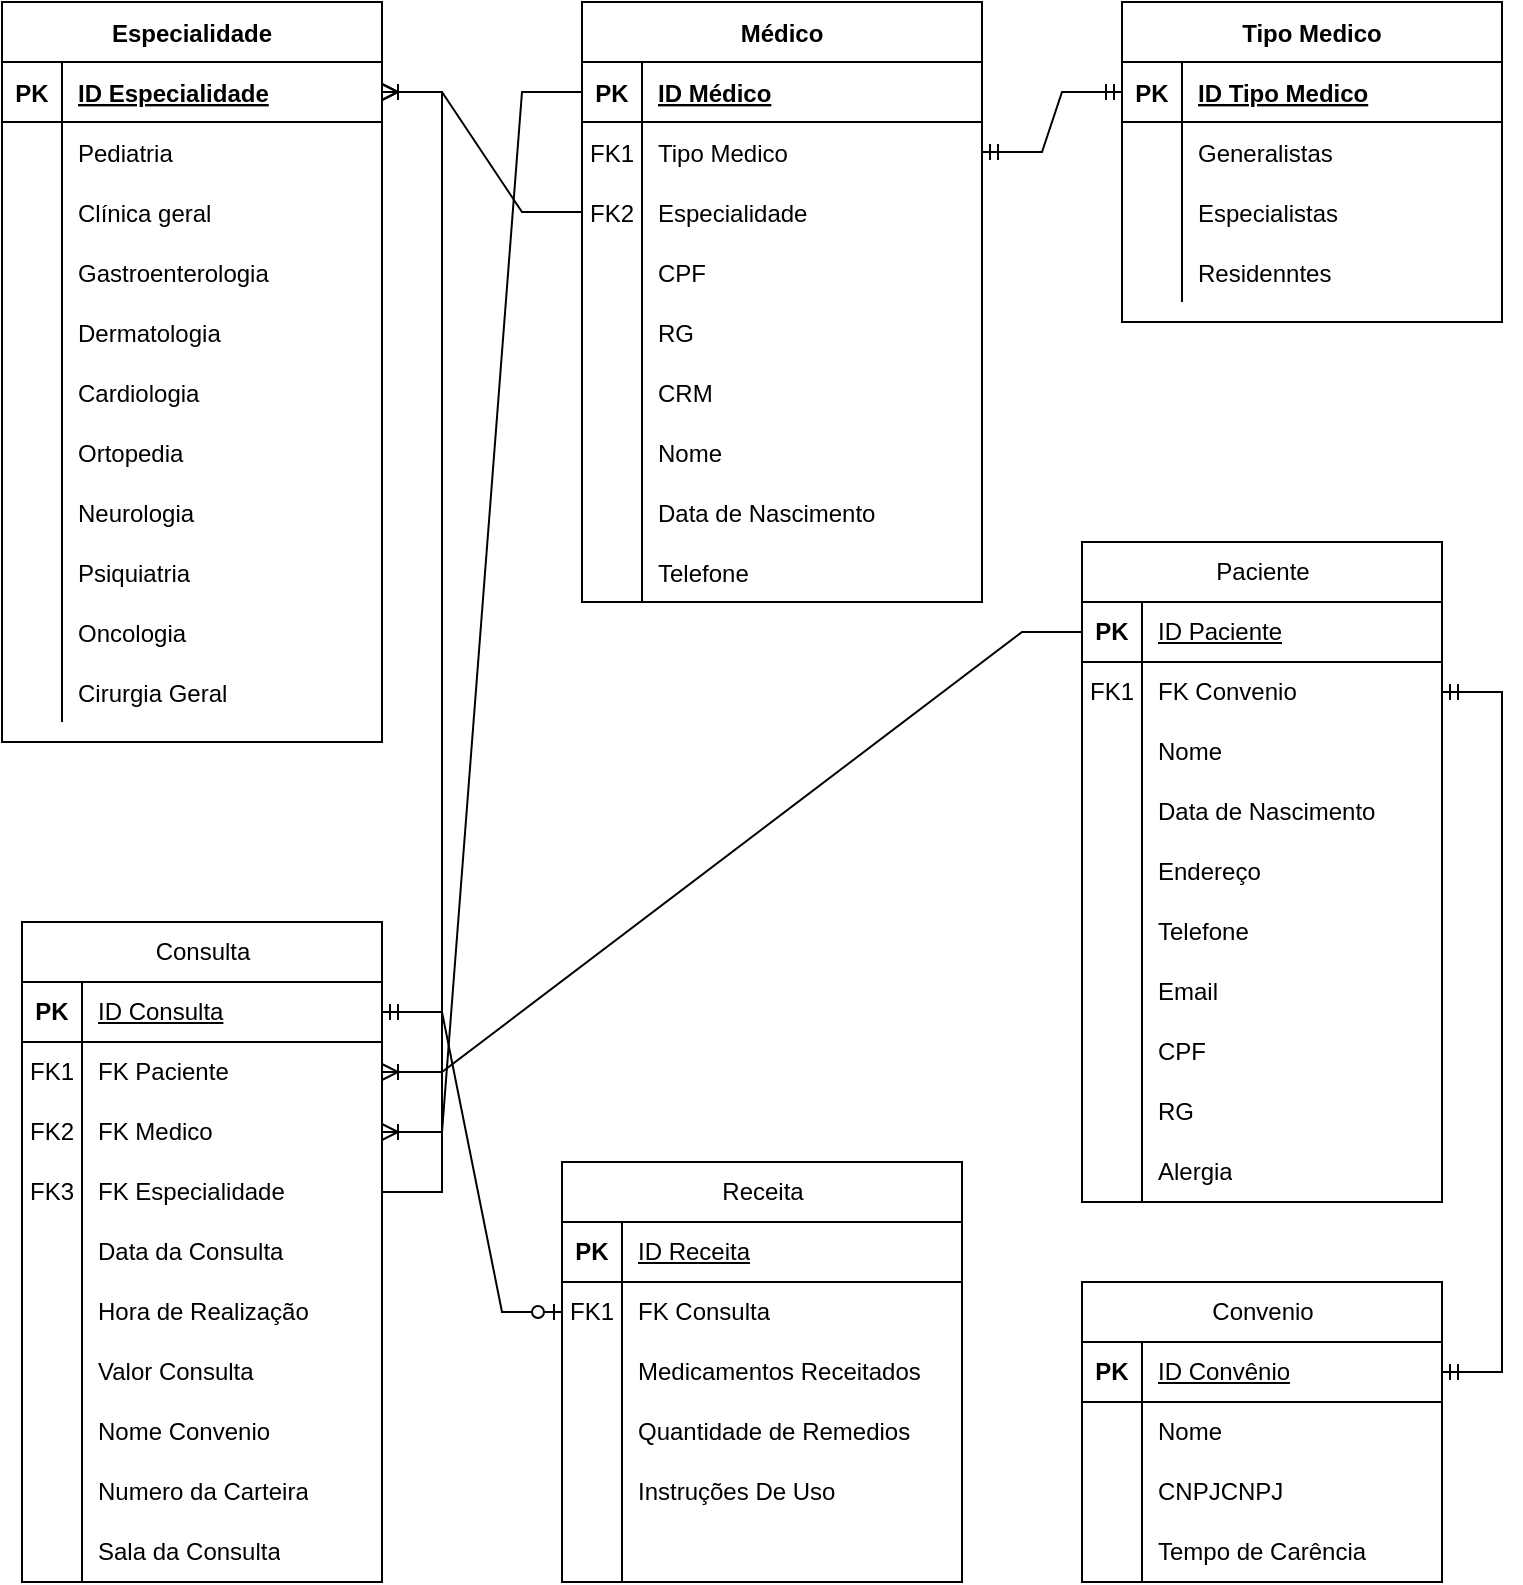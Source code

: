 <mxfile version="26.2.14">
  <diagram id="C5RBs43oDa-KdzZeNtuy" name="Page-1">
    <mxGraphModel dx="1154" dy="663" grid="1" gridSize="10" guides="1" tooltips="1" connect="1" arrows="1" fold="1" page="1" pageScale="1" pageWidth="827" pageHeight="1169" math="0" shadow="0">
      <root>
        <mxCell id="WIyWlLk6GJQsqaUBKTNV-0" />
        <mxCell id="WIyWlLk6GJQsqaUBKTNV-1" parent="WIyWlLk6GJQsqaUBKTNV-0" />
        <mxCell id="Ph6N5dl1BvDgGOgvEQ7s-32" value="Médico" style="shape=table;startSize=30;container=1;collapsible=1;childLayout=tableLayout;fixedRows=1;rowLines=0;fontStyle=1;align=center;resizeLast=1;" vertex="1" parent="WIyWlLk6GJQsqaUBKTNV-1">
          <mxGeometry x="329" y="120" width="200" height="300" as="geometry" />
        </mxCell>
        <mxCell id="Ph6N5dl1BvDgGOgvEQ7s-33" value="" style="shape=partialRectangle;collapsible=0;dropTarget=0;pointerEvents=0;fillColor=none;points=[[0,0.5],[1,0.5]];portConstraint=eastwest;top=0;left=0;right=0;bottom=1;" vertex="1" parent="Ph6N5dl1BvDgGOgvEQ7s-32">
          <mxGeometry y="30" width="200" height="30" as="geometry" />
        </mxCell>
        <mxCell id="Ph6N5dl1BvDgGOgvEQ7s-34" value="PK" style="shape=partialRectangle;overflow=hidden;connectable=0;fillColor=none;top=0;left=0;bottom=0;right=0;fontStyle=1;" vertex="1" parent="Ph6N5dl1BvDgGOgvEQ7s-33">
          <mxGeometry width="30" height="30" as="geometry">
            <mxRectangle width="30" height="30" as="alternateBounds" />
          </mxGeometry>
        </mxCell>
        <mxCell id="Ph6N5dl1BvDgGOgvEQ7s-35" value="ID Médico" style="shape=partialRectangle;overflow=hidden;connectable=0;fillColor=none;top=0;left=0;bottom=0;right=0;align=left;spacingLeft=6;fontStyle=5;" vertex="1" parent="Ph6N5dl1BvDgGOgvEQ7s-33">
          <mxGeometry x="30" width="170" height="30" as="geometry">
            <mxRectangle width="170" height="30" as="alternateBounds" />
          </mxGeometry>
        </mxCell>
        <mxCell id="Ph6N5dl1BvDgGOgvEQ7s-36" value="" style="shape=partialRectangle;collapsible=0;dropTarget=0;pointerEvents=0;fillColor=none;points=[[0,0.5],[1,0.5]];portConstraint=eastwest;top=0;left=0;right=0;bottom=0;" vertex="1" parent="Ph6N5dl1BvDgGOgvEQ7s-32">
          <mxGeometry y="60" width="200" height="30" as="geometry" />
        </mxCell>
        <mxCell id="Ph6N5dl1BvDgGOgvEQ7s-37" value="FK1" style="shape=partialRectangle;overflow=hidden;connectable=0;fillColor=none;top=0;left=0;bottom=0;right=0;" vertex="1" parent="Ph6N5dl1BvDgGOgvEQ7s-36">
          <mxGeometry width="30" height="30" as="geometry">
            <mxRectangle width="30" height="30" as="alternateBounds" />
          </mxGeometry>
        </mxCell>
        <mxCell id="Ph6N5dl1BvDgGOgvEQ7s-38" value="Tipo Medico" style="shape=partialRectangle;overflow=hidden;connectable=0;fillColor=none;top=0;left=0;bottom=0;right=0;align=left;spacingLeft=6;" vertex="1" parent="Ph6N5dl1BvDgGOgvEQ7s-36">
          <mxGeometry x="30" width="170" height="30" as="geometry">
            <mxRectangle width="170" height="30" as="alternateBounds" />
          </mxGeometry>
        </mxCell>
        <mxCell id="Ph6N5dl1BvDgGOgvEQ7s-39" value="" style="shape=partialRectangle;collapsible=0;dropTarget=0;pointerEvents=0;fillColor=none;points=[[0,0.5],[1,0.5]];portConstraint=eastwest;top=0;left=0;right=0;bottom=0;" vertex="1" parent="Ph6N5dl1BvDgGOgvEQ7s-32">
          <mxGeometry y="90" width="200" height="30" as="geometry" />
        </mxCell>
        <mxCell id="Ph6N5dl1BvDgGOgvEQ7s-40" value="FK2" style="shape=partialRectangle;overflow=hidden;connectable=0;fillColor=none;top=0;left=0;bottom=0;right=0;" vertex="1" parent="Ph6N5dl1BvDgGOgvEQ7s-39">
          <mxGeometry width="30" height="30" as="geometry">
            <mxRectangle width="30" height="30" as="alternateBounds" />
          </mxGeometry>
        </mxCell>
        <mxCell id="Ph6N5dl1BvDgGOgvEQ7s-41" value="Especialidade" style="shape=partialRectangle;overflow=hidden;connectable=0;fillColor=none;top=0;left=0;bottom=0;right=0;align=left;spacingLeft=6;" vertex="1" parent="Ph6N5dl1BvDgGOgvEQ7s-39">
          <mxGeometry x="30" width="170" height="30" as="geometry">
            <mxRectangle width="170" height="30" as="alternateBounds" />
          </mxGeometry>
        </mxCell>
        <mxCell id="Ph6N5dl1BvDgGOgvEQ7s-42" style="shape=partialRectangle;collapsible=0;dropTarget=0;pointerEvents=0;fillColor=none;points=[[0,0.5],[1,0.5]];portConstraint=eastwest;top=0;left=0;right=0;bottom=0;" vertex="1" parent="Ph6N5dl1BvDgGOgvEQ7s-32">
          <mxGeometry y="120" width="200" height="30" as="geometry" />
        </mxCell>
        <mxCell id="Ph6N5dl1BvDgGOgvEQ7s-43" style="shape=partialRectangle;overflow=hidden;connectable=0;fillColor=none;top=0;left=0;bottom=0;right=0;" vertex="1" parent="Ph6N5dl1BvDgGOgvEQ7s-42">
          <mxGeometry width="30" height="30" as="geometry">
            <mxRectangle width="30" height="30" as="alternateBounds" />
          </mxGeometry>
        </mxCell>
        <mxCell id="Ph6N5dl1BvDgGOgvEQ7s-44" value="CPF" style="shape=partialRectangle;overflow=hidden;connectable=0;fillColor=none;top=0;left=0;bottom=0;right=0;align=left;spacingLeft=6;" vertex="1" parent="Ph6N5dl1BvDgGOgvEQ7s-42">
          <mxGeometry x="30" width="170" height="30" as="geometry">
            <mxRectangle width="170" height="30" as="alternateBounds" />
          </mxGeometry>
        </mxCell>
        <mxCell id="Ph6N5dl1BvDgGOgvEQ7s-45" style="shape=partialRectangle;collapsible=0;dropTarget=0;pointerEvents=0;fillColor=none;points=[[0,0.5],[1,0.5]];portConstraint=eastwest;top=0;left=0;right=0;bottom=0;" vertex="1" parent="Ph6N5dl1BvDgGOgvEQ7s-32">
          <mxGeometry y="150" width="200" height="30" as="geometry" />
        </mxCell>
        <mxCell id="Ph6N5dl1BvDgGOgvEQ7s-46" style="shape=partialRectangle;overflow=hidden;connectable=0;fillColor=none;top=0;left=0;bottom=0;right=0;" vertex="1" parent="Ph6N5dl1BvDgGOgvEQ7s-45">
          <mxGeometry width="30" height="30" as="geometry">
            <mxRectangle width="30" height="30" as="alternateBounds" />
          </mxGeometry>
        </mxCell>
        <mxCell id="Ph6N5dl1BvDgGOgvEQ7s-47" value="RG" style="shape=partialRectangle;overflow=hidden;connectable=0;fillColor=none;top=0;left=0;bottom=0;right=0;align=left;spacingLeft=6;" vertex="1" parent="Ph6N5dl1BvDgGOgvEQ7s-45">
          <mxGeometry x="30" width="170" height="30" as="geometry">
            <mxRectangle width="170" height="30" as="alternateBounds" />
          </mxGeometry>
        </mxCell>
        <mxCell id="Ph6N5dl1BvDgGOgvEQ7s-48" style="shape=partialRectangle;collapsible=0;dropTarget=0;pointerEvents=0;fillColor=none;points=[[0,0.5],[1,0.5]];portConstraint=eastwest;top=0;left=0;right=0;bottom=0;" vertex="1" parent="Ph6N5dl1BvDgGOgvEQ7s-32">
          <mxGeometry y="180" width="200" height="30" as="geometry" />
        </mxCell>
        <mxCell id="Ph6N5dl1BvDgGOgvEQ7s-49" style="shape=partialRectangle;overflow=hidden;connectable=0;fillColor=none;top=0;left=0;bottom=0;right=0;" vertex="1" parent="Ph6N5dl1BvDgGOgvEQ7s-48">
          <mxGeometry width="30" height="30" as="geometry">
            <mxRectangle width="30" height="30" as="alternateBounds" />
          </mxGeometry>
        </mxCell>
        <mxCell id="Ph6N5dl1BvDgGOgvEQ7s-50" value="CRM" style="shape=partialRectangle;overflow=hidden;connectable=0;fillColor=none;top=0;left=0;bottom=0;right=0;align=left;spacingLeft=6;" vertex="1" parent="Ph6N5dl1BvDgGOgvEQ7s-48">
          <mxGeometry x="30" width="170" height="30" as="geometry">
            <mxRectangle width="170" height="30" as="alternateBounds" />
          </mxGeometry>
        </mxCell>
        <mxCell id="Ph6N5dl1BvDgGOgvEQ7s-51" style="shape=partialRectangle;collapsible=0;dropTarget=0;pointerEvents=0;fillColor=none;points=[[0,0.5],[1,0.5]];portConstraint=eastwest;top=0;left=0;right=0;bottom=0;" vertex="1" parent="Ph6N5dl1BvDgGOgvEQ7s-32">
          <mxGeometry y="210" width="200" height="30" as="geometry" />
        </mxCell>
        <mxCell id="Ph6N5dl1BvDgGOgvEQ7s-52" style="shape=partialRectangle;overflow=hidden;connectable=0;fillColor=none;top=0;left=0;bottom=0;right=0;" vertex="1" parent="Ph6N5dl1BvDgGOgvEQ7s-51">
          <mxGeometry width="30" height="30" as="geometry">
            <mxRectangle width="30" height="30" as="alternateBounds" />
          </mxGeometry>
        </mxCell>
        <mxCell id="Ph6N5dl1BvDgGOgvEQ7s-53" value="Nome" style="shape=partialRectangle;overflow=hidden;connectable=0;fillColor=none;top=0;left=0;bottom=0;right=0;align=left;spacingLeft=6;" vertex="1" parent="Ph6N5dl1BvDgGOgvEQ7s-51">
          <mxGeometry x="30" width="170" height="30" as="geometry">
            <mxRectangle width="170" height="30" as="alternateBounds" />
          </mxGeometry>
        </mxCell>
        <mxCell id="Ph6N5dl1BvDgGOgvEQ7s-54" style="shape=partialRectangle;collapsible=0;dropTarget=0;pointerEvents=0;fillColor=none;points=[[0,0.5],[1,0.5]];portConstraint=eastwest;top=0;left=0;right=0;bottom=0;" vertex="1" parent="Ph6N5dl1BvDgGOgvEQ7s-32">
          <mxGeometry y="240" width="200" height="30" as="geometry" />
        </mxCell>
        <mxCell id="Ph6N5dl1BvDgGOgvEQ7s-55" style="shape=partialRectangle;overflow=hidden;connectable=0;fillColor=none;top=0;left=0;bottom=0;right=0;" vertex="1" parent="Ph6N5dl1BvDgGOgvEQ7s-54">
          <mxGeometry width="30" height="30" as="geometry">
            <mxRectangle width="30" height="30" as="alternateBounds" />
          </mxGeometry>
        </mxCell>
        <mxCell id="Ph6N5dl1BvDgGOgvEQ7s-56" value="Data de Nascimento" style="shape=partialRectangle;overflow=hidden;connectable=0;fillColor=none;top=0;left=0;bottom=0;right=0;align=left;spacingLeft=6;" vertex="1" parent="Ph6N5dl1BvDgGOgvEQ7s-54">
          <mxGeometry x="30" width="170" height="30" as="geometry">
            <mxRectangle width="170" height="30" as="alternateBounds" />
          </mxGeometry>
        </mxCell>
        <mxCell id="Ph6N5dl1BvDgGOgvEQ7s-57" style="shape=partialRectangle;collapsible=0;dropTarget=0;pointerEvents=0;fillColor=none;points=[[0,0.5],[1,0.5]];portConstraint=eastwest;top=0;left=0;right=0;bottom=0;" vertex="1" parent="Ph6N5dl1BvDgGOgvEQ7s-32">
          <mxGeometry y="270" width="200" height="30" as="geometry" />
        </mxCell>
        <mxCell id="Ph6N5dl1BvDgGOgvEQ7s-58" style="shape=partialRectangle;overflow=hidden;connectable=0;fillColor=none;top=0;left=0;bottom=0;right=0;" vertex="1" parent="Ph6N5dl1BvDgGOgvEQ7s-57">
          <mxGeometry width="30" height="30" as="geometry">
            <mxRectangle width="30" height="30" as="alternateBounds" />
          </mxGeometry>
        </mxCell>
        <mxCell id="Ph6N5dl1BvDgGOgvEQ7s-59" value="Telefone" style="shape=partialRectangle;overflow=hidden;connectable=0;fillColor=none;top=0;left=0;bottom=0;right=0;align=left;spacingLeft=6;" vertex="1" parent="Ph6N5dl1BvDgGOgvEQ7s-57">
          <mxGeometry x="30" width="170" height="30" as="geometry">
            <mxRectangle width="170" height="30" as="alternateBounds" />
          </mxGeometry>
        </mxCell>
        <mxCell id="Ph6N5dl1BvDgGOgvEQ7s-60" value="Tipo Medico" style="shape=table;startSize=30;container=1;collapsible=1;childLayout=tableLayout;fixedRows=1;rowLines=0;fontStyle=1;align=center;resizeLast=1;" vertex="1" parent="WIyWlLk6GJQsqaUBKTNV-1">
          <mxGeometry x="599" y="120" width="190" height="160" as="geometry" />
        </mxCell>
        <mxCell id="Ph6N5dl1BvDgGOgvEQ7s-61" value="" style="shape=partialRectangle;collapsible=0;dropTarget=0;pointerEvents=0;fillColor=none;points=[[0,0.5],[1,0.5]];portConstraint=eastwest;top=0;left=0;right=0;bottom=1;" vertex="1" parent="Ph6N5dl1BvDgGOgvEQ7s-60">
          <mxGeometry y="30" width="190" height="30" as="geometry" />
        </mxCell>
        <mxCell id="Ph6N5dl1BvDgGOgvEQ7s-62" value="PK" style="shape=partialRectangle;overflow=hidden;connectable=0;fillColor=none;top=0;left=0;bottom=0;right=0;fontStyle=1;" vertex="1" parent="Ph6N5dl1BvDgGOgvEQ7s-61">
          <mxGeometry width="30" height="30" as="geometry">
            <mxRectangle width="30" height="30" as="alternateBounds" />
          </mxGeometry>
        </mxCell>
        <mxCell id="Ph6N5dl1BvDgGOgvEQ7s-63" value="ID Tipo Medico" style="shape=partialRectangle;overflow=hidden;connectable=0;fillColor=none;top=0;left=0;bottom=0;right=0;align=left;spacingLeft=6;fontStyle=5;" vertex="1" parent="Ph6N5dl1BvDgGOgvEQ7s-61">
          <mxGeometry x="30" width="160" height="30" as="geometry">
            <mxRectangle width="160" height="30" as="alternateBounds" />
          </mxGeometry>
        </mxCell>
        <mxCell id="Ph6N5dl1BvDgGOgvEQ7s-64" value="" style="shape=partialRectangle;collapsible=0;dropTarget=0;pointerEvents=0;fillColor=none;points=[[0,0.5],[1,0.5]];portConstraint=eastwest;top=0;left=0;right=0;bottom=0;" vertex="1" parent="Ph6N5dl1BvDgGOgvEQ7s-60">
          <mxGeometry y="60" width="190" height="30" as="geometry" />
        </mxCell>
        <mxCell id="Ph6N5dl1BvDgGOgvEQ7s-65" value="" style="shape=partialRectangle;overflow=hidden;connectable=0;fillColor=none;top=0;left=0;bottom=0;right=0;" vertex="1" parent="Ph6N5dl1BvDgGOgvEQ7s-64">
          <mxGeometry width="30" height="30" as="geometry">
            <mxRectangle width="30" height="30" as="alternateBounds" />
          </mxGeometry>
        </mxCell>
        <mxCell id="Ph6N5dl1BvDgGOgvEQ7s-66" value="Generalistas" style="shape=partialRectangle;overflow=hidden;connectable=0;fillColor=none;top=0;left=0;bottom=0;right=0;align=left;spacingLeft=6;" vertex="1" parent="Ph6N5dl1BvDgGOgvEQ7s-64">
          <mxGeometry x="30" width="160" height="30" as="geometry">
            <mxRectangle width="160" height="30" as="alternateBounds" />
          </mxGeometry>
        </mxCell>
        <mxCell id="Ph6N5dl1BvDgGOgvEQ7s-67" value="" style="shape=partialRectangle;collapsible=0;dropTarget=0;pointerEvents=0;fillColor=none;points=[[0,0.5],[1,0.5]];portConstraint=eastwest;top=0;left=0;right=0;bottom=0;" vertex="1" parent="Ph6N5dl1BvDgGOgvEQ7s-60">
          <mxGeometry y="90" width="190" height="30" as="geometry" />
        </mxCell>
        <mxCell id="Ph6N5dl1BvDgGOgvEQ7s-68" value="" style="shape=partialRectangle;overflow=hidden;connectable=0;fillColor=none;top=0;left=0;bottom=0;right=0;" vertex="1" parent="Ph6N5dl1BvDgGOgvEQ7s-67">
          <mxGeometry width="30" height="30" as="geometry">
            <mxRectangle width="30" height="30" as="alternateBounds" />
          </mxGeometry>
        </mxCell>
        <mxCell id="Ph6N5dl1BvDgGOgvEQ7s-69" value="Especialistas" style="shape=partialRectangle;overflow=hidden;connectable=0;fillColor=none;top=0;left=0;bottom=0;right=0;align=left;spacingLeft=6;" vertex="1" parent="Ph6N5dl1BvDgGOgvEQ7s-67">
          <mxGeometry x="30" width="160" height="30" as="geometry">
            <mxRectangle width="160" height="30" as="alternateBounds" />
          </mxGeometry>
        </mxCell>
        <mxCell id="Ph6N5dl1BvDgGOgvEQ7s-70" style="shape=partialRectangle;collapsible=0;dropTarget=0;pointerEvents=0;fillColor=none;points=[[0,0.5],[1,0.5]];portConstraint=eastwest;top=0;left=0;right=0;bottom=0;" vertex="1" parent="Ph6N5dl1BvDgGOgvEQ7s-60">
          <mxGeometry y="120" width="190" height="30" as="geometry" />
        </mxCell>
        <mxCell id="Ph6N5dl1BvDgGOgvEQ7s-71" style="shape=partialRectangle;overflow=hidden;connectable=0;fillColor=none;top=0;left=0;bottom=0;right=0;" vertex="1" parent="Ph6N5dl1BvDgGOgvEQ7s-70">
          <mxGeometry width="30" height="30" as="geometry">
            <mxRectangle width="30" height="30" as="alternateBounds" />
          </mxGeometry>
        </mxCell>
        <mxCell id="Ph6N5dl1BvDgGOgvEQ7s-72" value="Residenntes" style="shape=partialRectangle;overflow=hidden;connectable=0;fillColor=none;top=0;left=0;bottom=0;right=0;align=left;spacingLeft=6;" vertex="1" parent="Ph6N5dl1BvDgGOgvEQ7s-70">
          <mxGeometry x="30" width="160" height="30" as="geometry">
            <mxRectangle width="160" height="30" as="alternateBounds" />
          </mxGeometry>
        </mxCell>
        <mxCell id="Ph6N5dl1BvDgGOgvEQ7s-73" value="Especialidade" style="shape=table;startSize=30;container=1;collapsible=1;childLayout=tableLayout;fixedRows=1;rowLines=0;fontStyle=1;align=center;resizeLast=1;" vertex="1" parent="WIyWlLk6GJQsqaUBKTNV-1">
          <mxGeometry x="39" y="120" width="190" height="370" as="geometry" />
        </mxCell>
        <mxCell id="Ph6N5dl1BvDgGOgvEQ7s-74" value="" style="shape=partialRectangle;collapsible=0;dropTarget=0;pointerEvents=0;fillColor=none;points=[[0,0.5],[1,0.5]];portConstraint=eastwest;top=0;left=0;right=0;bottom=1;" vertex="1" parent="Ph6N5dl1BvDgGOgvEQ7s-73">
          <mxGeometry y="30" width="190" height="30" as="geometry" />
        </mxCell>
        <mxCell id="Ph6N5dl1BvDgGOgvEQ7s-75" value="PK" style="shape=partialRectangle;overflow=hidden;connectable=0;fillColor=none;top=0;left=0;bottom=0;right=0;fontStyle=1;" vertex="1" parent="Ph6N5dl1BvDgGOgvEQ7s-74">
          <mxGeometry width="30" height="30" as="geometry">
            <mxRectangle width="30" height="30" as="alternateBounds" />
          </mxGeometry>
        </mxCell>
        <mxCell id="Ph6N5dl1BvDgGOgvEQ7s-76" value="ID Especialidade" style="shape=partialRectangle;overflow=hidden;connectable=0;fillColor=none;top=0;left=0;bottom=0;right=0;align=left;spacingLeft=6;fontStyle=5;" vertex="1" parent="Ph6N5dl1BvDgGOgvEQ7s-74">
          <mxGeometry x="30" width="160" height="30" as="geometry">
            <mxRectangle width="160" height="30" as="alternateBounds" />
          </mxGeometry>
        </mxCell>
        <mxCell id="Ph6N5dl1BvDgGOgvEQ7s-77" value="" style="shape=partialRectangle;collapsible=0;dropTarget=0;pointerEvents=0;fillColor=none;points=[[0,0.5],[1,0.5]];portConstraint=eastwest;top=0;left=0;right=0;bottom=0;" vertex="1" parent="Ph6N5dl1BvDgGOgvEQ7s-73">
          <mxGeometry y="60" width="190" height="30" as="geometry" />
        </mxCell>
        <mxCell id="Ph6N5dl1BvDgGOgvEQ7s-78" value="" style="shape=partialRectangle;overflow=hidden;connectable=0;fillColor=none;top=0;left=0;bottom=0;right=0;" vertex="1" parent="Ph6N5dl1BvDgGOgvEQ7s-77">
          <mxGeometry width="30" height="30" as="geometry">
            <mxRectangle width="30" height="30" as="alternateBounds" />
          </mxGeometry>
        </mxCell>
        <mxCell id="Ph6N5dl1BvDgGOgvEQ7s-79" value="Pediatria" style="shape=partialRectangle;overflow=hidden;connectable=0;fillColor=none;top=0;left=0;bottom=0;right=0;align=left;spacingLeft=6;" vertex="1" parent="Ph6N5dl1BvDgGOgvEQ7s-77">
          <mxGeometry x="30" width="160" height="30" as="geometry">
            <mxRectangle width="160" height="30" as="alternateBounds" />
          </mxGeometry>
        </mxCell>
        <mxCell id="Ph6N5dl1BvDgGOgvEQ7s-80" style="shape=partialRectangle;collapsible=0;dropTarget=0;pointerEvents=0;fillColor=none;points=[[0,0.5],[1,0.5]];portConstraint=eastwest;top=0;left=0;right=0;bottom=0;" vertex="1" parent="Ph6N5dl1BvDgGOgvEQ7s-73">
          <mxGeometry y="90" width="190" height="30" as="geometry" />
        </mxCell>
        <mxCell id="Ph6N5dl1BvDgGOgvEQ7s-81" style="shape=partialRectangle;overflow=hidden;connectable=0;fillColor=none;top=0;left=0;bottom=0;right=0;" vertex="1" parent="Ph6N5dl1BvDgGOgvEQ7s-80">
          <mxGeometry width="30" height="30" as="geometry">
            <mxRectangle width="30" height="30" as="alternateBounds" />
          </mxGeometry>
        </mxCell>
        <mxCell id="Ph6N5dl1BvDgGOgvEQ7s-82" value="Clínica geral" style="shape=partialRectangle;overflow=hidden;connectable=0;fillColor=none;top=0;left=0;bottom=0;right=0;align=left;spacingLeft=6;" vertex="1" parent="Ph6N5dl1BvDgGOgvEQ7s-80">
          <mxGeometry x="30" width="160" height="30" as="geometry">
            <mxRectangle width="160" height="30" as="alternateBounds" />
          </mxGeometry>
        </mxCell>
        <mxCell id="Ph6N5dl1BvDgGOgvEQ7s-83" style="shape=partialRectangle;collapsible=0;dropTarget=0;pointerEvents=0;fillColor=none;points=[[0,0.5],[1,0.5]];portConstraint=eastwest;top=0;left=0;right=0;bottom=0;" vertex="1" parent="Ph6N5dl1BvDgGOgvEQ7s-73">
          <mxGeometry y="120" width="190" height="30" as="geometry" />
        </mxCell>
        <mxCell id="Ph6N5dl1BvDgGOgvEQ7s-84" style="shape=partialRectangle;overflow=hidden;connectable=0;fillColor=none;top=0;left=0;bottom=0;right=0;" vertex="1" parent="Ph6N5dl1BvDgGOgvEQ7s-83">
          <mxGeometry width="30" height="30" as="geometry">
            <mxRectangle width="30" height="30" as="alternateBounds" />
          </mxGeometry>
        </mxCell>
        <mxCell id="Ph6N5dl1BvDgGOgvEQ7s-85" value="Gastroenterologia" style="shape=partialRectangle;overflow=hidden;connectable=0;fillColor=none;top=0;left=0;bottom=0;right=0;align=left;spacingLeft=6;" vertex="1" parent="Ph6N5dl1BvDgGOgvEQ7s-83">
          <mxGeometry x="30" width="160" height="30" as="geometry">
            <mxRectangle width="160" height="30" as="alternateBounds" />
          </mxGeometry>
        </mxCell>
        <mxCell id="Ph6N5dl1BvDgGOgvEQ7s-86" style="shape=partialRectangle;collapsible=0;dropTarget=0;pointerEvents=0;fillColor=none;points=[[0,0.5],[1,0.5]];portConstraint=eastwest;top=0;left=0;right=0;bottom=0;" vertex="1" parent="Ph6N5dl1BvDgGOgvEQ7s-73">
          <mxGeometry y="150" width="190" height="30" as="geometry" />
        </mxCell>
        <mxCell id="Ph6N5dl1BvDgGOgvEQ7s-87" style="shape=partialRectangle;overflow=hidden;connectable=0;fillColor=none;top=0;left=0;bottom=0;right=0;" vertex="1" parent="Ph6N5dl1BvDgGOgvEQ7s-86">
          <mxGeometry width="30" height="30" as="geometry">
            <mxRectangle width="30" height="30" as="alternateBounds" />
          </mxGeometry>
        </mxCell>
        <mxCell id="Ph6N5dl1BvDgGOgvEQ7s-88" value="Dermatologia" style="shape=partialRectangle;overflow=hidden;connectable=0;fillColor=none;top=0;left=0;bottom=0;right=0;align=left;spacingLeft=6;" vertex="1" parent="Ph6N5dl1BvDgGOgvEQ7s-86">
          <mxGeometry x="30" width="160" height="30" as="geometry">
            <mxRectangle width="160" height="30" as="alternateBounds" />
          </mxGeometry>
        </mxCell>
        <mxCell id="Ph6N5dl1BvDgGOgvEQ7s-89" style="shape=partialRectangle;collapsible=0;dropTarget=0;pointerEvents=0;fillColor=none;points=[[0,0.5],[1,0.5]];portConstraint=eastwest;top=0;left=0;right=0;bottom=0;" vertex="1" parent="Ph6N5dl1BvDgGOgvEQ7s-73">
          <mxGeometry y="180" width="190" height="30" as="geometry" />
        </mxCell>
        <mxCell id="Ph6N5dl1BvDgGOgvEQ7s-90" style="shape=partialRectangle;overflow=hidden;connectable=0;fillColor=none;top=0;left=0;bottom=0;right=0;" vertex="1" parent="Ph6N5dl1BvDgGOgvEQ7s-89">
          <mxGeometry width="30" height="30" as="geometry">
            <mxRectangle width="30" height="30" as="alternateBounds" />
          </mxGeometry>
        </mxCell>
        <mxCell id="Ph6N5dl1BvDgGOgvEQ7s-91" value="Cardiologia" style="shape=partialRectangle;overflow=hidden;connectable=0;fillColor=none;top=0;left=0;bottom=0;right=0;align=left;spacingLeft=6;" vertex="1" parent="Ph6N5dl1BvDgGOgvEQ7s-89">
          <mxGeometry x="30" width="160" height="30" as="geometry">
            <mxRectangle width="160" height="30" as="alternateBounds" />
          </mxGeometry>
        </mxCell>
        <mxCell id="Ph6N5dl1BvDgGOgvEQ7s-92" style="shape=partialRectangle;collapsible=0;dropTarget=0;pointerEvents=0;fillColor=none;points=[[0,0.5],[1,0.5]];portConstraint=eastwest;top=0;left=0;right=0;bottom=0;" vertex="1" parent="Ph6N5dl1BvDgGOgvEQ7s-73">
          <mxGeometry y="210" width="190" height="30" as="geometry" />
        </mxCell>
        <mxCell id="Ph6N5dl1BvDgGOgvEQ7s-93" style="shape=partialRectangle;overflow=hidden;connectable=0;fillColor=none;top=0;left=0;bottom=0;right=0;" vertex="1" parent="Ph6N5dl1BvDgGOgvEQ7s-92">
          <mxGeometry width="30" height="30" as="geometry">
            <mxRectangle width="30" height="30" as="alternateBounds" />
          </mxGeometry>
        </mxCell>
        <mxCell id="Ph6N5dl1BvDgGOgvEQ7s-94" value="Ortopedia" style="shape=partialRectangle;overflow=hidden;connectable=0;fillColor=none;top=0;left=0;bottom=0;right=0;align=left;spacingLeft=6;" vertex="1" parent="Ph6N5dl1BvDgGOgvEQ7s-92">
          <mxGeometry x="30" width="160" height="30" as="geometry">
            <mxRectangle width="160" height="30" as="alternateBounds" />
          </mxGeometry>
        </mxCell>
        <mxCell id="Ph6N5dl1BvDgGOgvEQ7s-95" style="shape=partialRectangle;collapsible=0;dropTarget=0;pointerEvents=0;fillColor=none;points=[[0,0.5],[1,0.5]];portConstraint=eastwest;top=0;left=0;right=0;bottom=0;" vertex="1" parent="Ph6N5dl1BvDgGOgvEQ7s-73">
          <mxGeometry y="240" width="190" height="30" as="geometry" />
        </mxCell>
        <mxCell id="Ph6N5dl1BvDgGOgvEQ7s-96" style="shape=partialRectangle;overflow=hidden;connectable=0;fillColor=none;top=0;left=0;bottom=0;right=0;" vertex="1" parent="Ph6N5dl1BvDgGOgvEQ7s-95">
          <mxGeometry width="30" height="30" as="geometry">
            <mxRectangle width="30" height="30" as="alternateBounds" />
          </mxGeometry>
        </mxCell>
        <mxCell id="Ph6N5dl1BvDgGOgvEQ7s-97" value="Neurologia" style="shape=partialRectangle;overflow=hidden;connectable=0;fillColor=none;top=0;left=0;bottom=0;right=0;align=left;spacingLeft=6;" vertex="1" parent="Ph6N5dl1BvDgGOgvEQ7s-95">
          <mxGeometry x="30" width="160" height="30" as="geometry">
            <mxRectangle width="160" height="30" as="alternateBounds" />
          </mxGeometry>
        </mxCell>
        <mxCell id="Ph6N5dl1BvDgGOgvEQ7s-98" style="shape=partialRectangle;collapsible=0;dropTarget=0;pointerEvents=0;fillColor=none;points=[[0,0.5],[1,0.5]];portConstraint=eastwest;top=0;left=0;right=0;bottom=0;" vertex="1" parent="Ph6N5dl1BvDgGOgvEQ7s-73">
          <mxGeometry y="270" width="190" height="30" as="geometry" />
        </mxCell>
        <mxCell id="Ph6N5dl1BvDgGOgvEQ7s-99" style="shape=partialRectangle;overflow=hidden;connectable=0;fillColor=none;top=0;left=0;bottom=0;right=0;" vertex="1" parent="Ph6N5dl1BvDgGOgvEQ7s-98">
          <mxGeometry width="30" height="30" as="geometry">
            <mxRectangle width="30" height="30" as="alternateBounds" />
          </mxGeometry>
        </mxCell>
        <mxCell id="Ph6N5dl1BvDgGOgvEQ7s-100" value="Psiquiatria" style="shape=partialRectangle;overflow=hidden;connectable=0;fillColor=none;top=0;left=0;bottom=0;right=0;align=left;spacingLeft=6;" vertex="1" parent="Ph6N5dl1BvDgGOgvEQ7s-98">
          <mxGeometry x="30" width="160" height="30" as="geometry">
            <mxRectangle width="160" height="30" as="alternateBounds" />
          </mxGeometry>
        </mxCell>
        <mxCell id="Ph6N5dl1BvDgGOgvEQ7s-101" style="shape=partialRectangle;collapsible=0;dropTarget=0;pointerEvents=0;fillColor=none;points=[[0,0.5],[1,0.5]];portConstraint=eastwest;top=0;left=0;right=0;bottom=0;" vertex="1" parent="Ph6N5dl1BvDgGOgvEQ7s-73">
          <mxGeometry y="300" width="190" height="30" as="geometry" />
        </mxCell>
        <mxCell id="Ph6N5dl1BvDgGOgvEQ7s-102" style="shape=partialRectangle;overflow=hidden;connectable=0;fillColor=none;top=0;left=0;bottom=0;right=0;" vertex="1" parent="Ph6N5dl1BvDgGOgvEQ7s-101">
          <mxGeometry width="30" height="30" as="geometry">
            <mxRectangle width="30" height="30" as="alternateBounds" />
          </mxGeometry>
        </mxCell>
        <mxCell id="Ph6N5dl1BvDgGOgvEQ7s-103" value="Oncologia" style="shape=partialRectangle;overflow=hidden;connectable=0;fillColor=none;top=0;left=0;bottom=0;right=0;align=left;spacingLeft=6;" vertex="1" parent="Ph6N5dl1BvDgGOgvEQ7s-101">
          <mxGeometry x="30" width="160" height="30" as="geometry">
            <mxRectangle width="160" height="30" as="alternateBounds" />
          </mxGeometry>
        </mxCell>
        <mxCell id="Ph6N5dl1BvDgGOgvEQ7s-104" style="shape=partialRectangle;collapsible=0;dropTarget=0;pointerEvents=0;fillColor=none;points=[[0,0.5],[1,0.5]];portConstraint=eastwest;top=0;left=0;right=0;bottom=0;" vertex="1" parent="Ph6N5dl1BvDgGOgvEQ7s-73">
          <mxGeometry y="330" width="190" height="30" as="geometry" />
        </mxCell>
        <mxCell id="Ph6N5dl1BvDgGOgvEQ7s-105" style="shape=partialRectangle;overflow=hidden;connectable=0;fillColor=none;top=0;left=0;bottom=0;right=0;" vertex="1" parent="Ph6N5dl1BvDgGOgvEQ7s-104">
          <mxGeometry width="30" height="30" as="geometry">
            <mxRectangle width="30" height="30" as="alternateBounds" />
          </mxGeometry>
        </mxCell>
        <mxCell id="Ph6N5dl1BvDgGOgvEQ7s-106" value="Cirurgia Geral" style="shape=partialRectangle;overflow=hidden;connectable=0;fillColor=none;top=0;left=0;bottom=0;right=0;align=left;spacingLeft=6;" vertex="1" parent="Ph6N5dl1BvDgGOgvEQ7s-104">
          <mxGeometry x="30" width="160" height="30" as="geometry">
            <mxRectangle width="160" height="30" as="alternateBounds" />
          </mxGeometry>
        </mxCell>
        <mxCell id="Ph6N5dl1BvDgGOgvEQ7s-107" value="&lt;span style=&quot;font-weight: 400; text-wrap-mode: wrap;&quot;&gt;Paciente&lt;/span&gt;" style="shape=table;startSize=30;container=1;collapsible=1;childLayout=tableLayout;fixedRows=1;rowLines=0;fontStyle=1;align=center;resizeLast=1;html=1;" vertex="1" parent="WIyWlLk6GJQsqaUBKTNV-1">
          <mxGeometry x="579" y="390" width="180" height="330" as="geometry" />
        </mxCell>
        <mxCell id="Ph6N5dl1BvDgGOgvEQ7s-108" value="" style="shape=tableRow;horizontal=0;startSize=0;swimlaneHead=0;swimlaneBody=0;fillColor=none;collapsible=0;dropTarget=0;points=[[0,0.5],[1,0.5]];portConstraint=eastwest;top=0;left=0;right=0;bottom=1;" vertex="1" parent="Ph6N5dl1BvDgGOgvEQ7s-107">
          <mxGeometry y="30" width="180" height="30" as="geometry" />
        </mxCell>
        <mxCell id="Ph6N5dl1BvDgGOgvEQ7s-109" value="PK" style="shape=partialRectangle;connectable=0;fillColor=none;top=0;left=0;bottom=0;right=0;fontStyle=1;overflow=hidden;whiteSpace=wrap;html=1;" vertex="1" parent="Ph6N5dl1BvDgGOgvEQ7s-108">
          <mxGeometry width="30" height="30" as="geometry">
            <mxRectangle width="30" height="30" as="alternateBounds" />
          </mxGeometry>
        </mxCell>
        <mxCell id="Ph6N5dl1BvDgGOgvEQ7s-110" value="&lt;span style=&quot;font-weight: 400;&quot;&gt;ID Paciente&lt;/span&gt;" style="shape=partialRectangle;connectable=0;fillColor=none;top=0;left=0;bottom=0;right=0;align=left;spacingLeft=6;fontStyle=5;overflow=hidden;whiteSpace=wrap;html=1;" vertex="1" parent="Ph6N5dl1BvDgGOgvEQ7s-108">
          <mxGeometry x="30" width="150" height="30" as="geometry">
            <mxRectangle width="150" height="30" as="alternateBounds" />
          </mxGeometry>
        </mxCell>
        <mxCell id="Ph6N5dl1BvDgGOgvEQ7s-111" value="" style="shape=tableRow;horizontal=0;startSize=0;swimlaneHead=0;swimlaneBody=0;fillColor=none;collapsible=0;dropTarget=0;points=[[0,0.5],[1,0.5]];portConstraint=eastwest;top=0;left=0;right=0;bottom=0;" vertex="1" parent="Ph6N5dl1BvDgGOgvEQ7s-107">
          <mxGeometry y="60" width="180" height="30" as="geometry" />
        </mxCell>
        <mxCell id="Ph6N5dl1BvDgGOgvEQ7s-112" value="FK1" style="shape=partialRectangle;connectable=0;fillColor=none;top=0;left=0;bottom=0;right=0;editable=1;overflow=hidden;whiteSpace=wrap;html=1;" vertex="1" parent="Ph6N5dl1BvDgGOgvEQ7s-111">
          <mxGeometry width="30" height="30" as="geometry">
            <mxRectangle width="30" height="30" as="alternateBounds" />
          </mxGeometry>
        </mxCell>
        <mxCell id="Ph6N5dl1BvDgGOgvEQ7s-113" value="FK Convenio" style="shape=partialRectangle;connectable=0;fillColor=none;top=0;left=0;bottom=0;right=0;align=left;spacingLeft=6;overflow=hidden;whiteSpace=wrap;html=1;" vertex="1" parent="Ph6N5dl1BvDgGOgvEQ7s-111">
          <mxGeometry x="30" width="150" height="30" as="geometry">
            <mxRectangle width="150" height="30" as="alternateBounds" />
          </mxGeometry>
        </mxCell>
        <mxCell id="Ph6N5dl1BvDgGOgvEQ7s-114" value="" style="shape=tableRow;horizontal=0;startSize=0;swimlaneHead=0;swimlaneBody=0;fillColor=none;collapsible=0;dropTarget=0;points=[[0,0.5],[1,0.5]];portConstraint=eastwest;top=0;left=0;right=0;bottom=0;" vertex="1" parent="Ph6N5dl1BvDgGOgvEQ7s-107">
          <mxGeometry y="90" width="180" height="30" as="geometry" />
        </mxCell>
        <mxCell id="Ph6N5dl1BvDgGOgvEQ7s-115" value="" style="shape=partialRectangle;connectable=0;fillColor=none;top=0;left=0;bottom=0;right=0;editable=1;overflow=hidden;whiteSpace=wrap;html=1;" vertex="1" parent="Ph6N5dl1BvDgGOgvEQ7s-114">
          <mxGeometry width="30" height="30" as="geometry">
            <mxRectangle width="30" height="30" as="alternateBounds" />
          </mxGeometry>
        </mxCell>
        <mxCell id="Ph6N5dl1BvDgGOgvEQ7s-116" value="Nome" style="shape=partialRectangle;connectable=0;fillColor=none;top=0;left=0;bottom=0;right=0;align=left;spacingLeft=6;overflow=hidden;whiteSpace=wrap;html=1;" vertex="1" parent="Ph6N5dl1BvDgGOgvEQ7s-114">
          <mxGeometry x="30" width="150" height="30" as="geometry">
            <mxRectangle width="150" height="30" as="alternateBounds" />
          </mxGeometry>
        </mxCell>
        <mxCell id="Ph6N5dl1BvDgGOgvEQ7s-117" style="shape=tableRow;horizontal=0;startSize=0;swimlaneHead=0;swimlaneBody=0;fillColor=none;collapsible=0;dropTarget=0;points=[[0,0.5],[1,0.5]];portConstraint=eastwest;top=0;left=0;right=0;bottom=0;" vertex="1" parent="Ph6N5dl1BvDgGOgvEQ7s-107">
          <mxGeometry y="120" width="180" height="30" as="geometry" />
        </mxCell>
        <mxCell id="Ph6N5dl1BvDgGOgvEQ7s-118" style="shape=partialRectangle;connectable=0;fillColor=none;top=0;left=0;bottom=0;right=0;editable=1;overflow=hidden;whiteSpace=wrap;html=1;" vertex="1" parent="Ph6N5dl1BvDgGOgvEQ7s-117">
          <mxGeometry width="30" height="30" as="geometry">
            <mxRectangle width="30" height="30" as="alternateBounds" />
          </mxGeometry>
        </mxCell>
        <mxCell id="Ph6N5dl1BvDgGOgvEQ7s-119" value="Data de Nascimento" style="shape=partialRectangle;connectable=0;fillColor=none;top=0;left=0;bottom=0;right=0;align=left;spacingLeft=6;overflow=hidden;whiteSpace=wrap;html=1;" vertex="1" parent="Ph6N5dl1BvDgGOgvEQ7s-117">
          <mxGeometry x="30" width="150" height="30" as="geometry">
            <mxRectangle width="150" height="30" as="alternateBounds" />
          </mxGeometry>
        </mxCell>
        <mxCell id="Ph6N5dl1BvDgGOgvEQ7s-120" style="shape=tableRow;horizontal=0;startSize=0;swimlaneHead=0;swimlaneBody=0;fillColor=none;collapsible=0;dropTarget=0;points=[[0,0.5],[1,0.5]];portConstraint=eastwest;top=0;left=0;right=0;bottom=0;" vertex="1" parent="Ph6N5dl1BvDgGOgvEQ7s-107">
          <mxGeometry y="150" width="180" height="30" as="geometry" />
        </mxCell>
        <mxCell id="Ph6N5dl1BvDgGOgvEQ7s-121" style="shape=partialRectangle;connectable=0;fillColor=none;top=0;left=0;bottom=0;right=0;editable=1;overflow=hidden;whiteSpace=wrap;html=1;" vertex="1" parent="Ph6N5dl1BvDgGOgvEQ7s-120">
          <mxGeometry width="30" height="30" as="geometry">
            <mxRectangle width="30" height="30" as="alternateBounds" />
          </mxGeometry>
        </mxCell>
        <mxCell id="Ph6N5dl1BvDgGOgvEQ7s-122" value="Endereço" style="shape=partialRectangle;connectable=0;fillColor=none;top=0;left=0;bottom=0;right=0;align=left;spacingLeft=6;overflow=hidden;whiteSpace=wrap;html=1;" vertex="1" parent="Ph6N5dl1BvDgGOgvEQ7s-120">
          <mxGeometry x="30" width="150" height="30" as="geometry">
            <mxRectangle width="150" height="30" as="alternateBounds" />
          </mxGeometry>
        </mxCell>
        <mxCell id="Ph6N5dl1BvDgGOgvEQ7s-123" style="shape=tableRow;horizontal=0;startSize=0;swimlaneHead=0;swimlaneBody=0;fillColor=none;collapsible=0;dropTarget=0;points=[[0,0.5],[1,0.5]];portConstraint=eastwest;top=0;left=0;right=0;bottom=0;" vertex="1" parent="Ph6N5dl1BvDgGOgvEQ7s-107">
          <mxGeometry y="180" width="180" height="30" as="geometry" />
        </mxCell>
        <mxCell id="Ph6N5dl1BvDgGOgvEQ7s-124" style="shape=partialRectangle;connectable=0;fillColor=none;top=0;left=0;bottom=0;right=0;editable=1;overflow=hidden;whiteSpace=wrap;html=1;" vertex="1" parent="Ph6N5dl1BvDgGOgvEQ7s-123">
          <mxGeometry width="30" height="30" as="geometry">
            <mxRectangle width="30" height="30" as="alternateBounds" />
          </mxGeometry>
        </mxCell>
        <mxCell id="Ph6N5dl1BvDgGOgvEQ7s-125" value="Telefone" style="shape=partialRectangle;connectable=0;fillColor=none;top=0;left=0;bottom=0;right=0;align=left;spacingLeft=6;overflow=hidden;whiteSpace=wrap;html=1;" vertex="1" parent="Ph6N5dl1BvDgGOgvEQ7s-123">
          <mxGeometry x="30" width="150" height="30" as="geometry">
            <mxRectangle width="150" height="30" as="alternateBounds" />
          </mxGeometry>
        </mxCell>
        <mxCell id="Ph6N5dl1BvDgGOgvEQ7s-126" style="shape=tableRow;horizontal=0;startSize=0;swimlaneHead=0;swimlaneBody=0;fillColor=none;collapsible=0;dropTarget=0;points=[[0,0.5],[1,0.5]];portConstraint=eastwest;top=0;left=0;right=0;bottom=0;" vertex="1" parent="Ph6N5dl1BvDgGOgvEQ7s-107">
          <mxGeometry y="210" width="180" height="30" as="geometry" />
        </mxCell>
        <mxCell id="Ph6N5dl1BvDgGOgvEQ7s-127" style="shape=partialRectangle;connectable=0;fillColor=none;top=0;left=0;bottom=0;right=0;editable=1;overflow=hidden;whiteSpace=wrap;html=1;" vertex="1" parent="Ph6N5dl1BvDgGOgvEQ7s-126">
          <mxGeometry width="30" height="30" as="geometry">
            <mxRectangle width="30" height="30" as="alternateBounds" />
          </mxGeometry>
        </mxCell>
        <mxCell id="Ph6N5dl1BvDgGOgvEQ7s-128" value="Email" style="shape=partialRectangle;connectable=0;fillColor=none;top=0;left=0;bottom=0;right=0;align=left;spacingLeft=6;overflow=hidden;whiteSpace=wrap;html=1;" vertex="1" parent="Ph6N5dl1BvDgGOgvEQ7s-126">
          <mxGeometry x="30" width="150" height="30" as="geometry">
            <mxRectangle width="150" height="30" as="alternateBounds" />
          </mxGeometry>
        </mxCell>
        <mxCell id="Ph6N5dl1BvDgGOgvEQ7s-129" value="" style="shape=tableRow;horizontal=0;startSize=0;swimlaneHead=0;swimlaneBody=0;fillColor=none;collapsible=0;dropTarget=0;points=[[0,0.5],[1,0.5]];portConstraint=eastwest;top=0;left=0;right=0;bottom=0;" vertex="1" parent="Ph6N5dl1BvDgGOgvEQ7s-107">
          <mxGeometry y="240" width="180" height="30" as="geometry" />
        </mxCell>
        <mxCell id="Ph6N5dl1BvDgGOgvEQ7s-130" value="" style="shape=partialRectangle;connectable=0;fillColor=none;top=0;left=0;bottom=0;right=0;editable=1;overflow=hidden;whiteSpace=wrap;html=1;" vertex="1" parent="Ph6N5dl1BvDgGOgvEQ7s-129">
          <mxGeometry width="30" height="30" as="geometry">
            <mxRectangle width="30" height="30" as="alternateBounds" />
          </mxGeometry>
        </mxCell>
        <mxCell id="Ph6N5dl1BvDgGOgvEQ7s-131" value="CPF" style="shape=partialRectangle;connectable=0;fillColor=none;top=0;left=0;bottom=0;right=0;align=left;spacingLeft=6;overflow=hidden;whiteSpace=wrap;html=1;" vertex="1" parent="Ph6N5dl1BvDgGOgvEQ7s-129">
          <mxGeometry x="30" width="150" height="30" as="geometry">
            <mxRectangle width="150" height="30" as="alternateBounds" />
          </mxGeometry>
        </mxCell>
        <mxCell id="Ph6N5dl1BvDgGOgvEQ7s-132" style="shape=tableRow;horizontal=0;startSize=0;swimlaneHead=0;swimlaneBody=0;fillColor=none;collapsible=0;dropTarget=0;points=[[0,0.5],[1,0.5]];portConstraint=eastwest;top=0;left=0;right=0;bottom=0;" vertex="1" parent="Ph6N5dl1BvDgGOgvEQ7s-107">
          <mxGeometry y="270" width="180" height="30" as="geometry" />
        </mxCell>
        <mxCell id="Ph6N5dl1BvDgGOgvEQ7s-133" style="shape=partialRectangle;connectable=0;fillColor=none;top=0;left=0;bottom=0;right=0;editable=1;overflow=hidden;whiteSpace=wrap;html=1;" vertex="1" parent="Ph6N5dl1BvDgGOgvEQ7s-132">
          <mxGeometry width="30" height="30" as="geometry">
            <mxRectangle width="30" height="30" as="alternateBounds" />
          </mxGeometry>
        </mxCell>
        <mxCell id="Ph6N5dl1BvDgGOgvEQ7s-134" value="RG" style="shape=partialRectangle;connectable=0;fillColor=none;top=0;left=0;bottom=0;right=0;align=left;spacingLeft=6;overflow=hidden;whiteSpace=wrap;html=1;" vertex="1" parent="Ph6N5dl1BvDgGOgvEQ7s-132">
          <mxGeometry x="30" width="150" height="30" as="geometry">
            <mxRectangle width="150" height="30" as="alternateBounds" />
          </mxGeometry>
        </mxCell>
        <mxCell id="Ph6N5dl1BvDgGOgvEQ7s-135" style="shape=tableRow;horizontal=0;startSize=0;swimlaneHead=0;swimlaneBody=0;fillColor=none;collapsible=0;dropTarget=0;points=[[0,0.5],[1,0.5]];portConstraint=eastwest;top=0;left=0;right=0;bottom=0;" vertex="1" parent="Ph6N5dl1BvDgGOgvEQ7s-107">
          <mxGeometry y="300" width="180" height="30" as="geometry" />
        </mxCell>
        <mxCell id="Ph6N5dl1BvDgGOgvEQ7s-136" style="shape=partialRectangle;connectable=0;fillColor=none;top=0;left=0;bottom=0;right=0;editable=1;overflow=hidden;whiteSpace=wrap;html=1;" vertex="1" parent="Ph6N5dl1BvDgGOgvEQ7s-135">
          <mxGeometry width="30" height="30" as="geometry">
            <mxRectangle width="30" height="30" as="alternateBounds" />
          </mxGeometry>
        </mxCell>
        <mxCell id="Ph6N5dl1BvDgGOgvEQ7s-137" value="Alergia" style="shape=partialRectangle;connectable=0;fillColor=none;top=0;left=0;bottom=0;right=0;align=left;spacingLeft=6;overflow=hidden;whiteSpace=wrap;html=1;" vertex="1" parent="Ph6N5dl1BvDgGOgvEQ7s-135">
          <mxGeometry x="30" width="150" height="30" as="geometry">
            <mxRectangle width="150" height="30" as="alternateBounds" />
          </mxGeometry>
        </mxCell>
        <mxCell id="Ph6N5dl1BvDgGOgvEQ7s-138" value="&lt;span style=&quot;font-weight: 400; text-wrap-mode: wrap;&quot;&gt;Receita&lt;/span&gt;" style="shape=table;startSize=30;container=1;collapsible=1;childLayout=tableLayout;fixedRows=1;rowLines=0;fontStyle=1;align=center;resizeLast=1;html=1;" vertex="1" parent="WIyWlLk6GJQsqaUBKTNV-1">
          <mxGeometry x="319" y="700" width="200" height="210" as="geometry" />
        </mxCell>
        <mxCell id="Ph6N5dl1BvDgGOgvEQ7s-139" value="" style="shape=tableRow;horizontal=0;startSize=0;swimlaneHead=0;swimlaneBody=0;fillColor=none;collapsible=0;dropTarget=0;points=[[0,0.5],[1,0.5]];portConstraint=eastwest;top=0;left=0;right=0;bottom=1;" vertex="1" parent="Ph6N5dl1BvDgGOgvEQ7s-138">
          <mxGeometry y="30" width="200" height="30" as="geometry" />
        </mxCell>
        <mxCell id="Ph6N5dl1BvDgGOgvEQ7s-140" value="PK" style="shape=partialRectangle;connectable=0;fillColor=none;top=0;left=0;bottom=0;right=0;fontStyle=1;overflow=hidden;whiteSpace=wrap;html=1;" vertex="1" parent="Ph6N5dl1BvDgGOgvEQ7s-139">
          <mxGeometry width="30" height="30" as="geometry">
            <mxRectangle width="30" height="30" as="alternateBounds" />
          </mxGeometry>
        </mxCell>
        <mxCell id="Ph6N5dl1BvDgGOgvEQ7s-141" value="&lt;span style=&quot;font-weight: 400;&quot;&gt;ID Receita&lt;/span&gt;" style="shape=partialRectangle;connectable=0;fillColor=none;top=0;left=0;bottom=0;right=0;align=left;spacingLeft=6;fontStyle=5;overflow=hidden;whiteSpace=wrap;html=1;" vertex="1" parent="Ph6N5dl1BvDgGOgvEQ7s-139">
          <mxGeometry x="30" width="170" height="30" as="geometry">
            <mxRectangle width="170" height="30" as="alternateBounds" />
          </mxGeometry>
        </mxCell>
        <mxCell id="Ph6N5dl1BvDgGOgvEQ7s-142" value="" style="shape=tableRow;horizontal=0;startSize=0;swimlaneHead=0;swimlaneBody=0;fillColor=none;collapsible=0;dropTarget=0;points=[[0,0.5],[1,0.5]];portConstraint=eastwest;top=0;left=0;right=0;bottom=0;" vertex="1" parent="Ph6N5dl1BvDgGOgvEQ7s-138">
          <mxGeometry y="60" width="200" height="30" as="geometry" />
        </mxCell>
        <mxCell id="Ph6N5dl1BvDgGOgvEQ7s-143" value="FK1" style="shape=partialRectangle;connectable=0;fillColor=none;top=0;left=0;bottom=0;right=0;editable=1;overflow=hidden;whiteSpace=wrap;html=1;" vertex="1" parent="Ph6N5dl1BvDgGOgvEQ7s-142">
          <mxGeometry width="30" height="30" as="geometry">
            <mxRectangle width="30" height="30" as="alternateBounds" />
          </mxGeometry>
        </mxCell>
        <mxCell id="Ph6N5dl1BvDgGOgvEQ7s-144" value="FK Consulta" style="shape=partialRectangle;connectable=0;fillColor=none;top=0;left=0;bottom=0;right=0;align=left;spacingLeft=6;overflow=hidden;whiteSpace=wrap;html=1;" vertex="1" parent="Ph6N5dl1BvDgGOgvEQ7s-142">
          <mxGeometry x="30" width="170" height="30" as="geometry">
            <mxRectangle width="170" height="30" as="alternateBounds" />
          </mxGeometry>
        </mxCell>
        <mxCell id="Ph6N5dl1BvDgGOgvEQ7s-145" value="" style="shape=tableRow;horizontal=0;startSize=0;swimlaneHead=0;swimlaneBody=0;fillColor=none;collapsible=0;dropTarget=0;points=[[0,0.5],[1,0.5]];portConstraint=eastwest;top=0;left=0;right=0;bottom=0;" vertex="1" parent="Ph6N5dl1BvDgGOgvEQ7s-138">
          <mxGeometry y="90" width="200" height="30" as="geometry" />
        </mxCell>
        <mxCell id="Ph6N5dl1BvDgGOgvEQ7s-146" value="" style="shape=partialRectangle;connectable=0;fillColor=none;top=0;left=0;bottom=0;right=0;editable=1;overflow=hidden;whiteSpace=wrap;html=1;" vertex="1" parent="Ph6N5dl1BvDgGOgvEQ7s-145">
          <mxGeometry width="30" height="30" as="geometry">
            <mxRectangle width="30" height="30" as="alternateBounds" />
          </mxGeometry>
        </mxCell>
        <mxCell id="Ph6N5dl1BvDgGOgvEQ7s-147" value="Medicamentos Receitados" style="shape=partialRectangle;connectable=0;fillColor=none;top=0;left=0;bottom=0;right=0;align=left;spacingLeft=6;overflow=hidden;whiteSpace=wrap;html=1;" vertex="1" parent="Ph6N5dl1BvDgGOgvEQ7s-145">
          <mxGeometry x="30" width="170" height="30" as="geometry">
            <mxRectangle width="170" height="30" as="alternateBounds" />
          </mxGeometry>
        </mxCell>
        <mxCell id="Ph6N5dl1BvDgGOgvEQ7s-148" value="" style="shape=tableRow;horizontal=0;startSize=0;swimlaneHead=0;swimlaneBody=0;fillColor=none;collapsible=0;dropTarget=0;points=[[0,0.5],[1,0.5]];portConstraint=eastwest;top=0;left=0;right=0;bottom=0;" vertex="1" parent="Ph6N5dl1BvDgGOgvEQ7s-138">
          <mxGeometry y="120" width="200" height="30" as="geometry" />
        </mxCell>
        <mxCell id="Ph6N5dl1BvDgGOgvEQ7s-149" value="" style="shape=partialRectangle;connectable=0;fillColor=none;top=0;left=0;bottom=0;right=0;editable=1;overflow=hidden;whiteSpace=wrap;html=1;" vertex="1" parent="Ph6N5dl1BvDgGOgvEQ7s-148">
          <mxGeometry width="30" height="30" as="geometry">
            <mxRectangle width="30" height="30" as="alternateBounds" />
          </mxGeometry>
        </mxCell>
        <mxCell id="Ph6N5dl1BvDgGOgvEQ7s-150" value="Quantidade de Remedios" style="shape=partialRectangle;connectable=0;fillColor=none;top=0;left=0;bottom=0;right=0;align=left;spacingLeft=6;overflow=hidden;whiteSpace=wrap;html=1;" vertex="1" parent="Ph6N5dl1BvDgGOgvEQ7s-148">
          <mxGeometry x="30" width="170" height="30" as="geometry">
            <mxRectangle width="170" height="30" as="alternateBounds" />
          </mxGeometry>
        </mxCell>
        <mxCell id="Ph6N5dl1BvDgGOgvEQ7s-151" style="shape=tableRow;horizontal=0;startSize=0;swimlaneHead=0;swimlaneBody=0;fillColor=none;collapsible=0;dropTarget=0;points=[[0,0.5],[1,0.5]];portConstraint=eastwest;top=0;left=0;right=0;bottom=0;" vertex="1" parent="Ph6N5dl1BvDgGOgvEQ7s-138">
          <mxGeometry y="150" width="200" height="30" as="geometry" />
        </mxCell>
        <mxCell id="Ph6N5dl1BvDgGOgvEQ7s-152" style="shape=partialRectangle;connectable=0;fillColor=none;top=0;left=0;bottom=0;right=0;editable=1;overflow=hidden;whiteSpace=wrap;html=1;" vertex="1" parent="Ph6N5dl1BvDgGOgvEQ7s-151">
          <mxGeometry width="30" height="30" as="geometry">
            <mxRectangle width="30" height="30" as="alternateBounds" />
          </mxGeometry>
        </mxCell>
        <mxCell id="Ph6N5dl1BvDgGOgvEQ7s-153" value="Instruções De Uso" style="shape=partialRectangle;connectable=0;fillColor=none;top=0;left=0;bottom=0;right=0;align=left;spacingLeft=6;overflow=hidden;whiteSpace=wrap;html=1;" vertex="1" parent="Ph6N5dl1BvDgGOgvEQ7s-151">
          <mxGeometry x="30" width="170" height="30" as="geometry">
            <mxRectangle width="170" height="30" as="alternateBounds" />
          </mxGeometry>
        </mxCell>
        <mxCell id="Ph6N5dl1BvDgGOgvEQ7s-154" style="shape=tableRow;horizontal=0;startSize=0;swimlaneHead=0;swimlaneBody=0;fillColor=none;collapsible=0;dropTarget=0;points=[[0,0.5],[1,0.5]];portConstraint=eastwest;top=0;left=0;right=0;bottom=0;" vertex="1" parent="Ph6N5dl1BvDgGOgvEQ7s-138">
          <mxGeometry y="180" width="200" height="30" as="geometry" />
        </mxCell>
        <mxCell id="Ph6N5dl1BvDgGOgvEQ7s-155" style="shape=partialRectangle;connectable=0;fillColor=none;top=0;left=0;bottom=0;right=0;editable=1;overflow=hidden;whiteSpace=wrap;html=1;" vertex="1" parent="Ph6N5dl1BvDgGOgvEQ7s-154">
          <mxGeometry width="30" height="30" as="geometry">
            <mxRectangle width="30" height="30" as="alternateBounds" />
          </mxGeometry>
        </mxCell>
        <mxCell id="Ph6N5dl1BvDgGOgvEQ7s-156" style="shape=partialRectangle;connectable=0;fillColor=none;top=0;left=0;bottom=0;right=0;align=left;spacingLeft=6;overflow=hidden;whiteSpace=wrap;html=1;" vertex="1" parent="Ph6N5dl1BvDgGOgvEQ7s-154">
          <mxGeometry x="30" width="170" height="30" as="geometry">
            <mxRectangle width="170" height="30" as="alternateBounds" />
          </mxGeometry>
        </mxCell>
        <mxCell id="Ph6N5dl1BvDgGOgvEQ7s-157" value="&lt;span style=&quot;font-weight: 400; text-wrap-mode: wrap;&quot;&gt;Convenio&lt;/span&gt;" style="shape=table;startSize=30;container=1;collapsible=1;childLayout=tableLayout;fixedRows=1;rowLines=0;fontStyle=1;align=center;resizeLast=1;html=1;" vertex="1" parent="WIyWlLk6GJQsqaUBKTNV-1">
          <mxGeometry x="579" y="760" width="180" height="150" as="geometry" />
        </mxCell>
        <mxCell id="Ph6N5dl1BvDgGOgvEQ7s-158" value="" style="shape=tableRow;horizontal=0;startSize=0;swimlaneHead=0;swimlaneBody=0;fillColor=none;collapsible=0;dropTarget=0;points=[[0,0.5],[1,0.5]];portConstraint=eastwest;top=0;left=0;right=0;bottom=1;" vertex="1" parent="Ph6N5dl1BvDgGOgvEQ7s-157">
          <mxGeometry y="30" width="180" height="30" as="geometry" />
        </mxCell>
        <mxCell id="Ph6N5dl1BvDgGOgvEQ7s-159" value="PK" style="shape=partialRectangle;connectable=0;fillColor=none;top=0;left=0;bottom=0;right=0;fontStyle=1;overflow=hidden;whiteSpace=wrap;html=1;" vertex="1" parent="Ph6N5dl1BvDgGOgvEQ7s-158">
          <mxGeometry width="30" height="30" as="geometry">
            <mxRectangle width="30" height="30" as="alternateBounds" />
          </mxGeometry>
        </mxCell>
        <mxCell id="Ph6N5dl1BvDgGOgvEQ7s-160" value="&lt;span style=&quot;font-weight: 400;&quot;&gt;ID Convênio&lt;/span&gt;" style="shape=partialRectangle;connectable=0;fillColor=none;top=0;left=0;bottom=0;right=0;align=left;spacingLeft=6;fontStyle=5;overflow=hidden;whiteSpace=wrap;html=1;" vertex="1" parent="Ph6N5dl1BvDgGOgvEQ7s-158">
          <mxGeometry x="30" width="150" height="30" as="geometry">
            <mxRectangle width="150" height="30" as="alternateBounds" />
          </mxGeometry>
        </mxCell>
        <mxCell id="Ph6N5dl1BvDgGOgvEQ7s-161" value="" style="shape=tableRow;horizontal=0;startSize=0;swimlaneHead=0;swimlaneBody=0;fillColor=none;collapsible=0;dropTarget=0;points=[[0,0.5],[1,0.5]];portConstraint=eastwest;top=0;left=0;right=0;bottom=0;" vertex="1" parent="Ph6N5dl1BvDgGOgvEQ7s-157">
          <mxGeometry y="60" width="180" height="30" as="geometry" />
        </mxCell>
        <mxCell id="Ph6N5dl1BvDgGOgvEQ7s-162" value="" style="shape=partialRectangle;connectable=0;fillColor=none;top=0;left=0;bottom=0;right=0;editable=1;overflow=hidden;whiteSpace=wrap;html=1;" vertex="1" parent="Ph6N5dl1BvDgGOgvEQ7s-161">
          <mxGeometry width="30" height="30" as="geometry">
            <mxRectangle width="30" height="30" as="alternateBounds" />
          </mxGeometry>
        </mxCell>
        <mxCell id="Ph6N5dl1BvDgGOgvEQ7s-163" value="Nome" style="shape=partialRectangle;connectable=0;fillColor=none;top=0;left=0;bottom=0;right=0;align=left;spacingLeft=6;overflow=hidden;whiteSpace=wrap;html=1;" vertex="1" parent="Ph6N5dl1BvDgGOgvEQ7s-161">
          <mxGeometry x="30" width="150" height="30" as="geometry">
            <mxRectangle width="150" height="30" as="alternateBounds" />
          </mxGeometry>
        </mxCell>
        <mxCell id="Ph6N5dl1BvDgGOgvEQ7s-164" value="" style="shape=tableRow;horizontal=0;startSize=0;swimlaneHead=0;swimlaneBody=0;fillColor=none;collapsible=0;dropTarget=0;points=[[0,0.5],[1,0.5]];portConstraint=eastwest;top=0;left=0;right=0;bottom=0;" vertex="1" parent="Ph6N5dl1BvDgGOgvEQ7s-157">
          <mxGeometry y="90" width="180" height="30" as="geometry" />
        </mxCell>
        <mxCell id="Ph6N5dl1BvDgGOgvEQ7s-165" value="" style="shape=partialRectangle;connectable=0;fillColor=none;top=0;left=0;bottom=0;right=0;editable=1;overflow=hidden;whiteSpace=wrap;html=1;" vertex="1" parent="Ph6N5dl1BvDgGOgvEQ7s-164">
          <mxGeometry width="30" height="30" as="geometry">
            <mxRectangle width="30" height="30" as="alternateBounds" />
          </mxGeometry>
        </mxCell>
        <mxCell id="Ph6N5dl1BvDgGOgvEQ7s-166" value="CNPJCNPJ" style="shape=partialRectangle;connectable=0;fillColor=none;top=0;left=0;bottom=0;right=0;align=left;spacingLeft=6;overflow=hidden;whiteSpace=wrap;html=1;" vertex="1" parent="Ph6N5dl1BvDgGOgvEQ7s-164">
          <mxGeometry x="30" width="150" height="30" as="geometry">
            <mxRectangle width="150" height="30" as="alternateBounds" />
          </mxGeometry>
        </mxCell>
        <mxCell id="Ph6N5dl1BvDgGOgvEQ7s-167" value="" style="shape=tableRow;horizontal=0;startSize=0;swimlaneHead=0;swimlaneBody=0;fillColor=none;collapsible=0;dropTarget=0;points=[[0,0.5],[1,0.5]];portConstraint=eastwest;top=0;left=0;right=0;bottom=0;" vertex="1" parent="Ph6N5dl1BvDgGOgvEQ7s-157">
          <mxGeometry y="120" width="180" height="30" as="geometry" />
        </mxCell>
        <mxCell id="Ph6N5dl1BvDgGOgvEQ7s-168" value="" style="shape=partialRectangle;connectable=0;fillColor=none;top=0;left=0;bottom=0;right=0;editable=1;overflow=hidden;whiteSpace=wrap;html=1;" vertex="1" parent="Ph6N5dl1BvDgGOgvEQ7s-167">
          <mxGeometry width="30" height="30" as="geometry">
            <mxRectangle width="30" height="30" as="alternateBounds" />
          </mxGeometry>
        </mxCell>
        <mxCell id="Ph6N5dl1BvDgGOgvEQ7s-169" value="Tempo de Carência" style="shape=partialRectangle;connectable=0;fillColor=none;top=0;left=0;bottom=0;right=0;align=left;spacingLeft=6;overflow=hidden;whiteSpace=wrap;html=1;" vertex="1" parent="Ph6N5dl1BvDgGOgvEQ7s-167">
          <mxGeometry x="30" width="150" height="30" as="geometry">
            <mxRectangle width="150" height="30" as="alternateBounds" />
          </mxGeometry>
        </mxCell>
        <mxCell id="Ph6N5dl1BvDgGOgvEQ7s-170" value="&lt;span style=&quot;font-weight: 400; text-wrap-mode: wrap;&quot;&gt;Consulta&lt;/span&gt;" style="shape=table;startSize=30;container=1;collapsible=1;childLayout=tableLayout;fixedRows=1;rowLines=0;fontStyle=1;align=center;resizeLast=1;html=1;" vertex="1" parent="WIyWlLk6GJQsqaUBKTNV-1">
          <mxGeometry x="49" y="580" width="180" height="330" as="geometry" />
        </mxCell>
        <mxCell id="Ph6N5dl1BvDgGOgvEQ7s-171" value="" style="shape=tableRow;horizontal=0;startSize=0;swimlaneHead=0;swimlaneBody=0;fillColor=none;collapsible=0;dropTarget=0;points=[[0,0.5],[1,0.5]];portConstraint=eastwest;top=0;left=0;right=0;bottom=1;" vertex="1" parent="Ph6N5dl1BvDgGOgvEQ7s-170">
          <mxGeometry y="30" width="180" height="30" as="geometry" />
        </mxCell>
        <mxCell id="Ph6N5dl1BvDgGOgvEQ7s-172" value="PK" style="shape=partialRectangle;connectable=0;fillColor=none;top=0;left=0;bottom=0;right=0;fontStyle=1;overflow=hidden;whiteSpace=wrap;html=1;" vertex="1" parent="Ph6N5dl1BvDgGOgvEQ7s-171">
          <mxGeometry width="30" height="30" as="geometry">
            <mxRectangle width="30" height="30" as="alternateBounds" />
          </mxGeometry>
        </mxCell>
        <mxCell id="Ph6N5dl1BvDgGOgvEQ7s-173" value="&lt;span style=&quot;font-weight: 400;&quot;&gt;ID Consulta&lt;/span&gt;" style="shape=partialRectangle;connectable=0;fillColor=none;top=0;left=0;bottom=0;right=0;align=left;spacingLeft=6;fontStyle=5;overflow=hidden;whiteSpace=wrap;html=1;" vertex="1" parent="Ph6N5dl1BvDgGOgvEQ7s-171">
          <mxGeometry x="30" width="150" height="30" as="geometry">
            <mxRectangle width="150" height="30" as="alternateBounds" />
          </mxGeometry>
        </mxCell>
        <mxCell id="Ph6N5dl1BvDgGOgvEQ7s-174" value="" style="shape=tableRow;horizontal=0;startSize=0;swimlaneHead=0;swimlaneBody=0;fillColor=none;collapsible=0;dropTarget=0;points=[[0,0.5],[1,0.5]];portConstraint=eastwest;top=0;left=0;right=0;bottom=0;" vertex="1" parent="Ph6N5dl1BvDgGOgvEQ7s-170">
          <mxGeometry y="60" width="180" height="30" as="geometry" />
        </mxCell>
        <mxCell id="Ph6N5dl1BvDgGOgvEQ7s-175" value="FK1" style="shape=partialRectangle;connectable=0;fillColor=none;top=0;left=0;bottom=0;right=0;editable=1;overflow=hidden;whiteSpace=wrap;html=1;" vertex="1" parent="Ph6N5dl1BvDgGOgvEQ7s-174">
          <mxGeometry width="30" height="30" as="geometry">
            <mxRectangle width="30" height="30" as="alternateBounds" />
          </mxGeometry>
        </mxCell>
        <mxCell id="Ph6N5dl1BvDgGOgvEQ7s-176" value="FK Paciente" style="shape=partialRectangle;connectable=0;fillColor=none;top=0;left=0;bottom=0;right=0;align=left;spacingLeft=6;overflow=hidden;whiteSpace=wrap;html=1;" vertex="1" parent="Ph6N5dl1BvDgGOgvEQ7s-174">
          <mxGeometry x="30" width="150" height="30" as="geometry">
            <mxRectangle width="150" height="30" as="alternateBounds" />
          </mxGeometry>
        </mxCell>
        <mxCell id="Ph6N5dl1BvDgGOgvEQ7s-177" value="" style="shape=tableRow;horizontal=0;startSize=0;swimlaneHead=0;swimlaneBody=0;fillColor=none;collapsible=0;dropTarget=0;points=[[0,0.5],[1,0.5]];portConstraint=eastwest;top=0;left=0;right=0;bottom=0;" vertex="1" parent="Ph6N5dl1BvDgGOgvEQ7s-170">
          <mxGeometry y="90" width="180" height="30" as="geometry" />
        </mxCell>
        <mxCell id="Ph6N5dl1BvDgGOgvEQ7s-178" value="FK2" style="shape=partialRectangle;connectable=0;fillColor=none;top=0;left=0;bottom=0;right=0;editable=1;overflow=hidden;whiteSpace=wrap;html=1;" vertex="1" parent="Ph6N5dl1BvDgGOgvEQ7s-177">
          <mxGeometry width="30" height="30" as="geometry">
            <mxRectangle width="30" height="30" as="alternateBounds" />
          </mxGeometry>
        </mxCell>
        <mxCell id="Ph6N5dl1BvDgGOgvEQ7s-179" value="FK Medico" style="shape=partialRectangle;connectable=0;fillColor=none;top=0;left=0;bottom=0;right=0;align=left;spacingLeft=6;overflow=hidden;whiteSpace=wrap;html=1;" vertex="1" parent="Ph6N5dl1BvDgGOgvEQ7s-177">
          <mxGeometry x="30" width="150" height="30" as="geometry">
            <mxRectangle width="150" height="30" as="alternateBounds" />
          </mxGeometry>
        </mxCell>
        <mxCell id="Ph6N5dl1BvDgGOgvEQ7s-180" value="" style="shape=tableRow;horizontal=0;startSize=0;swimlaneHead=0;swimlaneBody=0;fillColor=none;collapsible=0;dropTarget=0;points=[[0,0.5],[1,0.5]];portConstraint=eastwest;top=0;left=0;right=0;bottom=0;" vertex="1" parent="Ph6N5dl1BvDgGOgvEQ7s-170">
          <mxGeometry y="120" width="180" height="30" as="geometry" />
        </mxCell>
        <mxCell id="Ph6N5dl1BvDgGOgvEQ7s-181" value="FK3" style="shape=partialRectangle;connectable=0;fillColor=none;top=0;left=0;bottom=0;right=0;editable=1;overflow=hidden;whiteSpace=wrap;html=1;" vertex="1" parent="Ph6N5dl1BvDgGOgvEQ7s-180">
          <mxGeometry width="30" height="30" as="geometry">
            <mxRectangle width="30" height="30" as="alternateBounds" />
          </mxGeometry>
        </mxCell>
        <mxCell id="Ph6N5dl1BvDgGOgvEQ7s-182" value="FK Especialidade" style="shape=partialRectangle;connectable=0;fillColor=none;top=0;left=0;bottom=0;right=0;align=left;spacingLeft=6;overflow=hidden;whiteSpace=wrap;html=1;" vertex="1" parent="Ph6N5dl1BvDgGOgvEQ7s-180">
          <mxGeometry x="30" width="150" height="30" as="geometry">
            <mxRectangle width="150" height="30" as="alternateBounds" />
          </mxGeometry>
        </mxCell>
        <mxCell id="Ph6N5dl1BvDgGOgvEQ7s-183" style="shape=tableRow;horizontal=0;startSize=0;swimlaneHead=0;swimlaneBody=0;fillColor=none;collapsible=0;dropTarget=0;points=[[0,0.5],[1,0.5]];portConstraint=eastwest;top=0;left=0;right=0;bottom=0;" vertex="1" parent="Ph6N5dl1BvDgGOgvEQ7s-170">
          <mxGeometry y="150" width="180" height="30" as="geometry" />
        </mxCell>
        <mxCell id="Ph6N5dl1BvDgGOgvEQ7s-184" style="shape=partialRectangle;connectable=0;fillColor=none;top=0;left=0;bottom=0;right=0;editable=1;overflow=hidden;whiteSpace=wrap;html=1;" vertex="1" parent="Ph6N5dl1BvDgGOgvEQ7s-183">
          <mxGeometry width="30" height="30" as="geometry">
            <mxRectangle width="30" height="30" as="alternateBounds" />
          </mxGeometry>
        </mxCell>
        <mxCell id="Ph6N5dl1BvDgGOgvEQ7s-185" value="Data da Consulta" style="shape=partialRectangle;connectable=0;fillColor=none;top=0;left=0;bottom=0;right=0;align=left;spacingLeft=6;overflow=hidden;whiteSpace=wrap;html=1;" vertex="1" parent="Ph6N5dl1BvDgGOgvEQ7s-183">
          <mxGeometry x="30" width="150" height="30" as="geometry">
            <mxRectangle width="150" height="30" as="alternateBounds" />
          </mxGeometry>
        </mxCell>
        <mxCell id="Ph6N5dl1BvDgGOgvEQ7s-186" style="shape=tableRow;horizontal=0;startSize=0;swimlaneHead=0;swimlaneBody=0;fillColor=none;collapsible=0;dropTarget=0;points=[[0,0.5],[1,0.5]];portConstraint=eastwest;top=0;left=0;right=0;bottom=0;" vertex="1" parent="Ph6N5dl1BvDgGOgvEQ7s-170">
          <mxGeometry y="180" width="180" height="30" as="geometry" />
        </mxCell>
        <mxCell id="Ph6N5dl1BvDgGOgvEQ7s-187" style="shape=partialRectangle;connectable=0;fillColor=none;top=0;left=0;bottom=0;right=0;editable=1;overflow=hidden;whiteSpace=wrap;html=1;" vertex="1" parent="Ph6N5dl1BvDgGOgvEQ7s-186">
          <mxGeometry width="30" height="30" as="geometry">
            <mxRectangle width="30" height="30" as="alternateBounds" />
          </mxGeometry>
        </mxCell>
        <mxCell id="Ph6N5dl1BvDgGOgvEQ7s-188" value="Hora de Realização" style="shape=partialRectangle;connectable=0;fillColor=none;top=0;left=0;bottom=0;right=0;align=left;spacingLeft=6;overflow=hidden;whiteSpace=wrap;html=1;" vertex="1" parent="Ph6N5dl1BvDgGOgvEQ7s-186">
          <mxGeometry x="30" width="150" height="30" as="geometry">
            <mxRectangle width="150" height="30" as="alternateBounds" />
          </mxGeometry>
        </mxCell>
        <mxCell id="Ph6N5dl1BvDgGOgvEQ7s-189" style="shape=tableRow;horizontal=0;startSize=0;swimlaneHead=0;swimlaneBody=0;fillColor=none;collapsible=0;dropTarget=0;points=[[0,0.5],[1,0.5]];portConstraint=eastwest;top=0;left=0;right=0;bottom=0;" vertex="1" parent="Ph6N5dl1BvDgGOgvEQ7s-170">
          <mxGeometry y="210" width="180" height="30" as="geometry" />
        </mxCell>
        <mxCell id="Ph6N5dl1BvDgGOgvEQ7s-190" style="shape=partialRectangle;connectable=0;fillColor=none;top=0;left=0;bottom=0;right=0;editable=1;overflow=hidden;whiteSpace=wrap;html=1;" vertex="1" parent="Ph6N5dl1BvDgGOgvEQ7s-189">
          <mxGeometry width="30" height="30" as="geometry">
            <mxRectangle width="30" height="30" as="alternateBounds" />
          </mxGeometry>
        </mxCell>
        <mxCell id="Ph6N5dl1BvDgGOgvEQ7s-191" value="Valor Consulta" style="shape=partialRectangle;connectable=0;fillColor=none;top=0;left=0;bottom=0;right=0;align=left;spacingLeft=6;overflow=hidden;whiteSpace=wrap;html=1;" vertex="1" parent="Ph6N5dl1BvDgGOgvEQ7s-189">
          <mxGeometry x="30" width="150" height="30" as="geometry">
            <mxRectangle width="150" height="30" as="alternateBounds" />
          </mxGeometry>
        </mxCell>
        <mxCell id="Ph6N5dl1BvDgGOgvEQ7s-192" style="shape=tableRow;horizontal=0;startSize=0;swimlaneHead=0;swimlaneBody=0;fillColor=none;collapsible=0;dropTarget=0;points=[[0,0.5],[1,0.5]];portConstraint=eastwest;top=0;left=0;right=0;bottom=0;" vertex="1" parent="Ph6N5dl1BvDgGOgvEQ7s-170">
          <mxGeometry y="240" width="180" height="30" as="geometry" />
        </mxCell>
        <mxCell id="Ph6N5dl1BvDgGOgvEQ7s-193" style="shape=partialRectangle;connectable=0;fillColor=none;top=0;left=0;bottom=0;right=0;editable=1;overflow=hidden;whiteSpace=wrap;html=1;" vertex="1" parent="Ph6N5dl1BvDgGOgvEQ7s-192">
          <mxGeometry width="30" height="30" as="geometry">
            <mxRectangle width="30" height="30" as="alternateBounds" />
          </mxGeometry>
        </mxCell>
        <mxCell id="Ph6N5dl1BvDgGOgvEQ7s-194" value="Nome Convenio&amp;nbsp;" style="shape=partialRectangle;connectable=0;fillColor=none;top=0;left=0;bottom=0;right=0;align=left;spacingLeft=6;overflow=hidden;whiteSpace=wrap;html=1;" vertex="1" parent="Ph6N5dl1BvDgGOgvEQ7s-192">
          <mxGeometry x="30" width="150" height="30" as="geometry">
            <mxRectangle width="150" height="30" as="alternateBounds" />
          </mxGeometry>
        </mxCell>
        <mxCell id="Ph6N5dl1BvDgGOgvEQ7s-195" style="shape=tableRow;horizontal=0;startSize=0;swimlaneHead=0;swimlaneBody=0;fillColor=none;collapsible=0;dropTarget=0;points=[[0,0.5],[1,0.5]];portConstraint=eastwest;top=0;left=0;right=0;bottom=0;" vertex="1" parent="Ph6N5dl1BvDgGOgvEQ7s-170">
          <mxGeometry y="270" width="180" height="30" as="geometry" />
        </mxCell>
        <mxCell id="Ph6N5dl1BvDgGOgvEQ7s-196" style="shape=partialRectangle;connectable=0;fillColor=none;top=0;left=0;bottom=0;right=0;editable=1;overflow=hidden;whiteSpace=wrap;html=1;" vertex="1" parent="Ph6N5dl1BvDgGOgvEQ7s-195">
          <mxGeometry width="30" height="30" as="geometry">
            <mxRectangle width="30" height="30" as="alternateBounds" />
          </mxGeometry>
        </mxCell>
        <mxCell id="Ph6N5dl1BvDgGOgvEQ7s-197" value="Numero da Carteira" style="shape=partialRectangle;connectable=0;fillColor=none;top=0;left=0;bottom=0;right=0;align=left;spacingLeft=6;overflow=hidden;whiteSpace=wrap;html=1;" vertex="1" parent="Ph6N5dl1BvDgGOgvEQ7s-195">
          <mxGeometry x="30" width="150" height="30" as="geometry">
            <mxRectangle width="150" height="30" as="alternateBounds" />
          </mxGeometry>
        </mxCell>
        <mxCell id="Ph6N5dl1BvDgGOgvEQ7s-198" style="shape=tableRow;horizontal=0;startSize=0;swimlaneHead=0;swimlaneBody=0;fillColor=none;collapsible=0;dropTarget=0;points=[[0,0.5],[1,0.5]];portConstraint=eastwest;top=0;left=0;right=0;bottom=0;" vertex="1" parent="Ph6N5dl1BvDgGOgvEQ7s-170">
          <mxGeometry y="300" width="180" height="30" as="geometry" />
        </mxCell>
        <mxCell id="Ph6N5dl1BvDgGOgvEQ7s-199" style="shape=partialRectangle;connectable=0;fillColor=none;top=0;left=0;bottom=0;right=0;editable=1;overflow=hidden;whiteSpace=wrap;html=1;" vertex="1" parent="Ph6N5dl1BvDgGOgvEQ7s-198">
          <mxGeometry width="30" height="30" as="geometry">
            <mxRectangle width="30" height="30" as="alternateBounds" />
          </mxGeometry>
        </mxCell>
        <mxCell id="Ph6N5dl1BvDgGOgvEQ7s-200" value="Sala da Consulta" style="shape=partialRectangle;connectable=0;fillColor=none;top=0;left=0;bottom=0;right=0;align=left;spacingLeft=6;overflow=hidden;whiteSpace=wrap;html=1;" vertex="1" parent="Ph6N5dl1BvDgGOgvEQ7s-198">
          <mxGeometry x="30" width="150" height="30" as="geometry">
            <mxRectangle width="150" height="30" as="alternateBounds" />
          </mxGeometry>
        </mxCell>
        <mxCell id="Ph6N5dl1BvDgGOgvEQ7s-201" value="" style="edgeStyle=entityRelationEdgeStyle;fontSize=12;html=1;endArrow=ERoneToMany;rounded=0;entryX=1;entryY=0.5;entryDx=0;entryDy=0;" edge="1" parent="WIyWlLk6GJQsqaUBKTNV-1" source="Ph6N5dl1BvDgGOgvEQ7s-39" target="Ph6N5dl1BvDgGOgvEQ7s-74">
          <mxGeometry width="100" height="100" relative="1" as="geometry">
            <mxPoint x="239" y="600" as="sourcePoint" />
            <mxPoint x="339" y="500" as="targetPoint" />
          </mxGeometry>
        </mxCell>
        <mxCell id="Ph6N5dl1BvDgGOgvEQ7s-202" value="" style="edgeStyle=entityRelationEdgeStyle;fontSize=12;html=1;endArrow=ERmandOne;startArrow=ERmandOne;rounded=0;entryX=0;entryY=0.5;entryDx=0;entryDy=0;" edge="1" parent="WIyWlLk6GJQsqaUBKTNV-1" source="Ph6N5dl1BvDgGOgvEQ7s-36" target="Ph6N5dl1BvDgGOgvEQ7s-61">
          <mxGeometry width="100" height="100" relative="1" as="geometry">
            <mxPoint x="659" y="370" as="sourcePoint" />
            <mxPoint x="759" y="390" as="targetPoint" />
            <Array as="points">
              <mxPoint x="649" y="350" />
            </Array>
          </mxGeometry>
        </mxCell>
        <mxCell id="Ph6N5dl1BvDgGOgvEQ7s-203" value="" style="edgeStyle=entityRelationEdgeStyle;fontSize=12;html=1;endArrow=ERoneToMany;rounded=0;" edge="1" parent="WIyWlLk6GJQsqaUBKTNV-1" source="Ph6N5dl1BvDgGOgvEQ7s-108" target="Ph6N5dl1BvDgGOgvEQ7s-174">
          <mxGeometry width="100" height="100" relative="1" as="geometry">
            <mxPoint x="629" y="500" as="sourcePoint" />
            <mxPoint x="359" y="765" as="targetPoint" />
          </mxGeometry>
        </mxCell>
        <mxCell id="Ph6N5dl1BvDgGOgvEQ7s-204" value="" style="edgeStyle=entityRelationEdgeStyle;fontSize=12;html=1;endArrow=ERoneToMany;rounded=0;" edge="1" parent="WIyWlLk6GJQsqaUBKTNV-1" source="Ph6N5dl1BvDgGOgvEQ7s-33" target="Ph6N5dl1BvDgGOgvEQ7s-177">
          <mxGeometry width="100" height="100" relative="1" as="geometry">
            <mxPoint x="269" y="630" as="sourcePoint" />
            <mxPoint x="369" y="530" as="targetPoint" />
          </mxGeometry>
        </mxCell>
        <mxCell id="Ph6N5dl1BvDgGOgvEQ7s-205" value="" style="edgeStyle=entityRelationEdgeStyle;fontSize=12;html=1;endArrow=ERoneToMany;rounded=0;" edge="1" parent="WIyWlLk6GJQsqaUBKTNV-1" source="Ph6N5dl1BvDgGOgvEQ7s-180" target="Ph6N5dl1BvDgGOgvEQ7s-74">
          <mxGeometry width="100" height="100" relative="1" as="geometry">
            <mxPoint x="359" y="600" as="sourcePoint" />
            <mxPoint x="459" y="500" as="targetPoint" />
          </mxGeometry>
        </mxCell>
        <mxCell id="Ph6N5dl1BvDgGOgvEQ7s-206" value="" style="edgeStyle=entityRelationEdgeStyle;fontSize=12;html=1;endArrow=ERmandOne;startArrow=ERmandOne;rounded=0;" edge="1" parent="WIyWlLk6GJQsqaUBKTNV-1" source="Ph6N5dl1BvDgGOgvEQ7s-158" target="Ph6N5dl1BvDgGOgvEQ7s-111">
          <mxGeometry width="100" height="100" relative="1" as="geometry">
            <mxPoint x="360" y="620" as="sourcePoint" />
            <mxPoint x="460" y="520" as="targetPoint" />
          </mxGeometry>
        </mxCell>
        <mxCell id="Ph6N5dl1BvDgGOgvEQ7s-207" value="" style="edgeStyle=entityRelationEdgeStyle;fontSize=12;html=1;endArrow=ERzeroToOne;startArrow=ERmandOne;rounded=0;" edge="1" parent="WIyWlLk6GJQsqaUBKTNV-1" source="Ph6N5dl1BvDgGOgvEQ7s-171" target="Ph6N5dl1BvDgGOgvEQ7s-142">
          <mxGeometry width="100" height="100" relative="1" as="geometry">
            <mxPoint x="359" y="700" as="sourcePoint" />
            <mxPoint x="459" y="600" as="targetPoint" />
            <Array as="points">
              <mxPoint x="449" y="800" />
            </Array>
          </mxGeometry>
        </mxCell>
      </root>
    </mxGraphModel>
  </diagram>
</mxfile>
